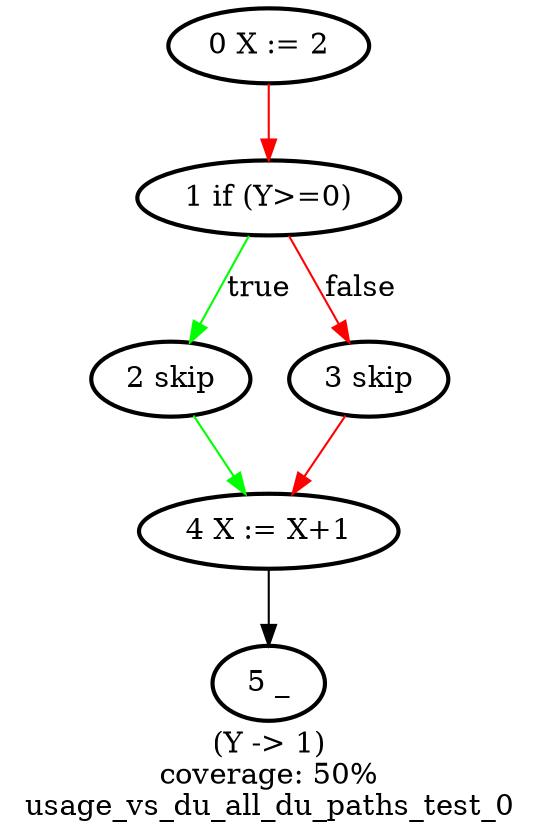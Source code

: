 digraph usage_vs_du_all_du_paths_test_0 {
	label = "(Y -> 1)
coverage: 50%
usage_vs_du_all_du_paths_test_0"
	"2 skip" [style = bold]
	"1 if (Y>=0)" -> "3 skip" [label = false, color = red]
	"0 X := 2" -> "1 if (Y>=0)" [color = red]
	"5 _" [style = bold]
	"4 X := X+1" -> "5 _"
	"2 skip" -> "4 X := X+1" [color = green]
	"1 if (Y>=0)" [style = bold]
	"3 skip" -> "4 X := X+1" [color = red]
	"0 X := 2" [style = bold]
	"3 skip" [style = bold]
	"1 if (Y>=0)" -> "2 skip" [label = true, color = green]
	"4 X := X+1" [style = bold]
}
